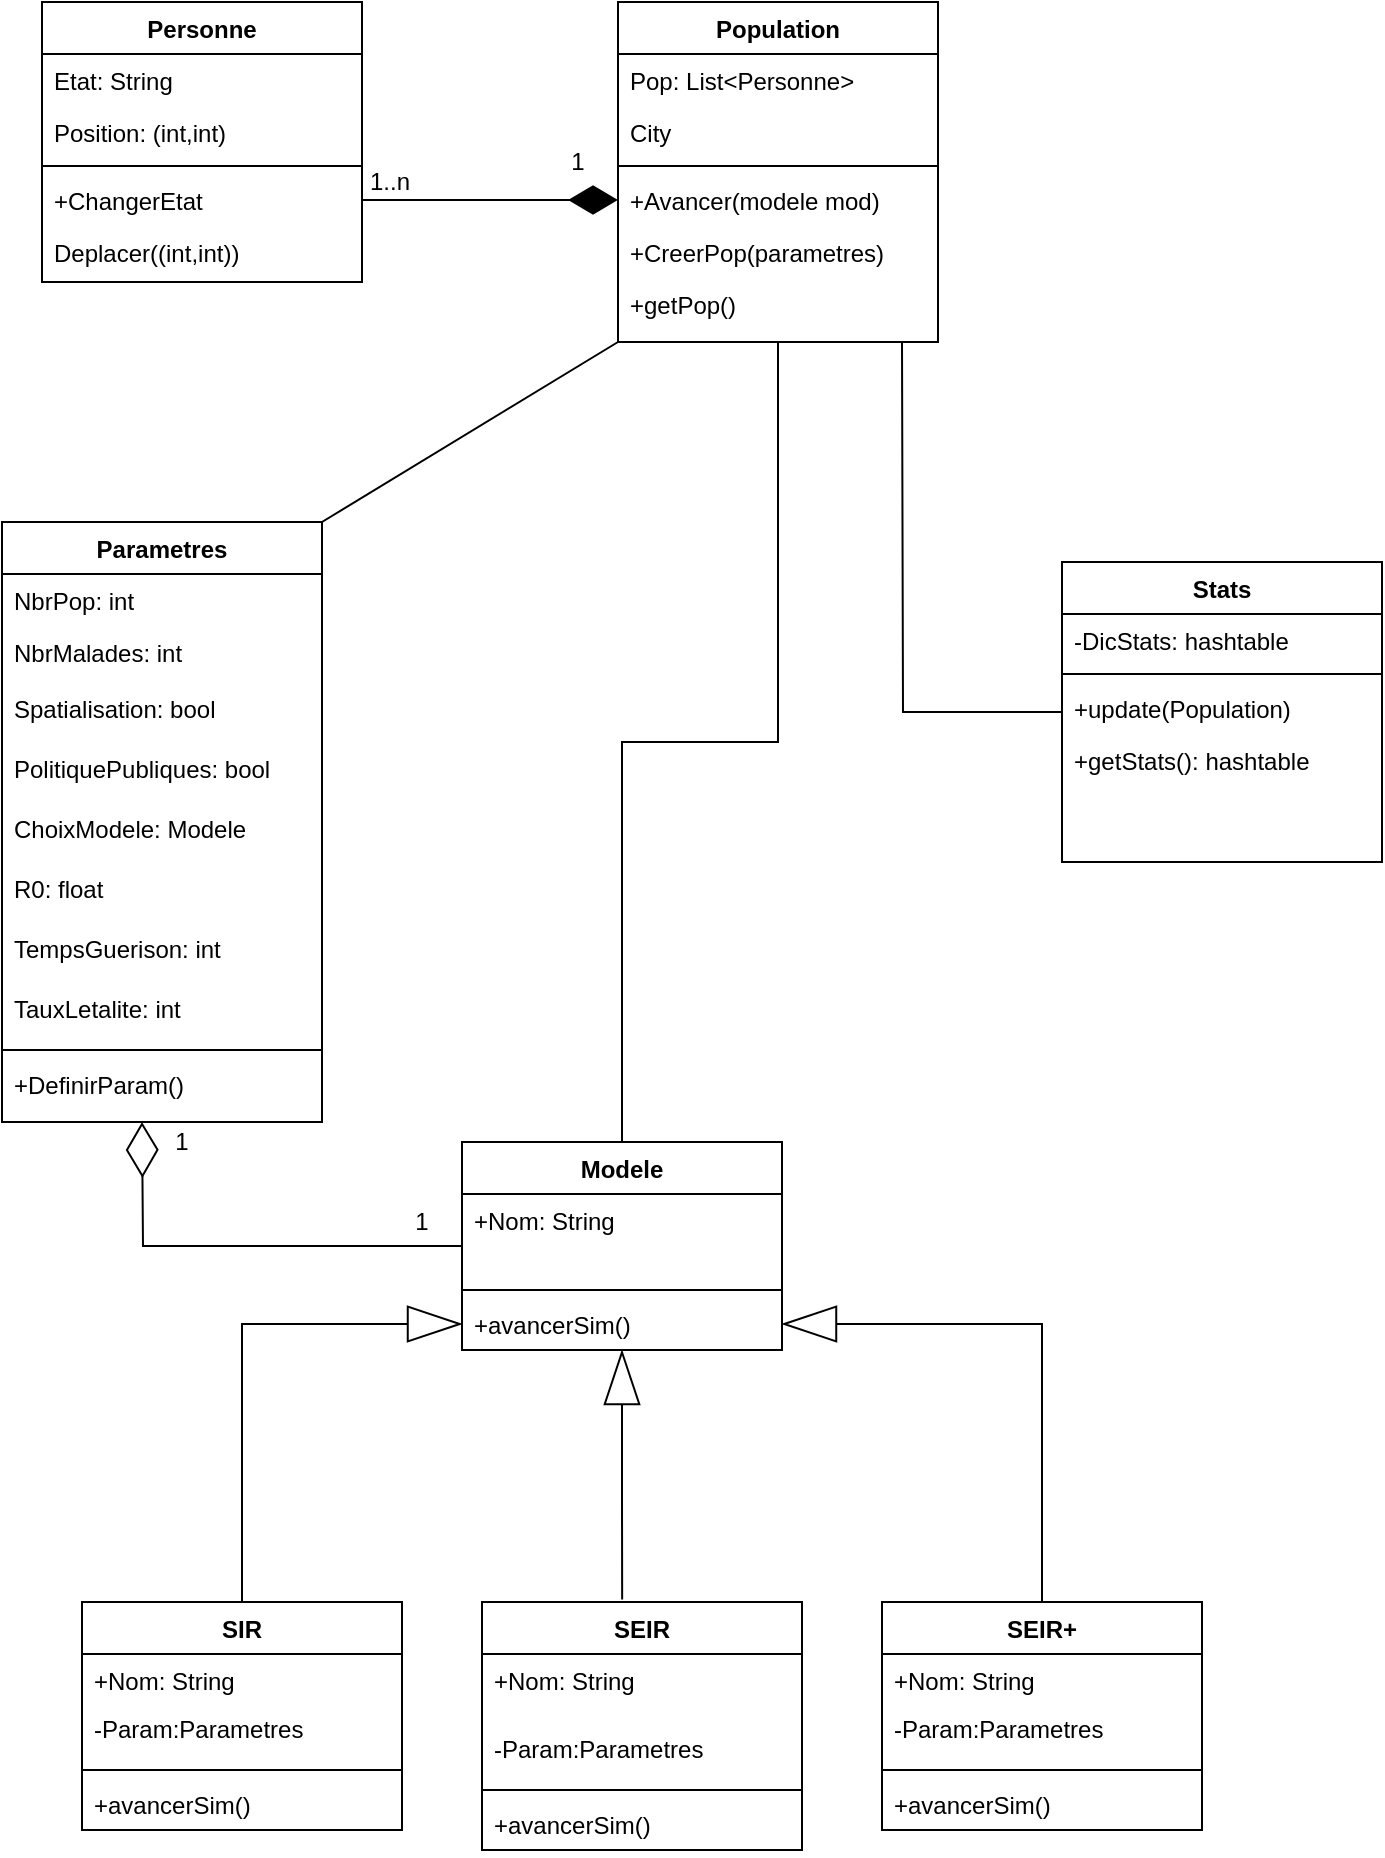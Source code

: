 <mxfile version="14.0.1" type="github">
  <diagram id="C5RBs43oDa-KdzZeNtuy" name="Page-1">
    <mxGraphModel dx="1422" dy="776" grid="1" gridSize="10" guides="1" tooltips="1" connect="1" arrows="1" fold="1" page="1" pageScale="1" pageWidth="827" pageHeight="1169" math="0" shadow="0">
      <root>
        <mxCell id="WIyWlLk6GJQsqaUBKTNV-0" />
        <mxCell id="WIyWlLk6GJQsqaUBKTNV-1" parent="WIyWlLk6GJQsqaUBKTNV-0" />
        <mxCell id="zkfFHV4jXpPFQw0GAbJ--0" value="Personne" style="swimlane;fontStyle=1;align=center;verticalAlign=top;childLayout=stackLayout;horizontal=1;startSize=26;horizontalStack=0;resizeParent=1;resizeLast=0;collapsible=1;marginBottom=0;rounded=0;shadow=0;strokeWidth=1;" parent="WIyWlLk6GJQsqaUBKTNV-1" vertex="1">
          <mxGeometry x="220" y="120" width="160" height="140" as="geometry">
            <mxRectangle x="230" y="140" width="160" height="26" as="alternateBounds" />
          </mxGeometry>
        </mxCell>
        <mxCell id="zkfFHV4jXpPFQw0GAbJ--1" value="Etat: String" style="text;align=left;verticalAlign=top;spacingLeft=4;spacingRight=4;overflow=hidden;rotatable=0;points=[[0,0.5],[1,0.5]];portConstraint=eastwest;" parent="zkfFHV4jXpPFQw0GAbJ--0" vertex="1">
          <mxGeometry y="26" width="160" height="26" as="geometry" />
        </mxCell>
        <mxCell id="zkfFHV4jXpPFQw0GAbJ--2" value="Position: (int,int)" style="text;align=left;verticalAlign=top;spacingLeft=4;spacingRight=4;overflow=hidden;rotatable=0;points=[[0,0.5],[1,0.5]];portConstraint=eastwest;rounded=0;shadow=0;html=0;" parent="zkfFHV4jXpPFQw0GAbJ--0" vertex="1">
          <mxGeometry y="52" width="160" height="26" as="geometry" />
        </mxCell>
        <mxCell id="zkfFHV4jXpPFQw0GAbJ--4" value="" style="line;html=1;strokeWidth=1;align=left;verticalAlign=middle;spacingTop=-1;spacingLeft=3;spacingRight=3;rotatable=0;labelPosition=right;points=[];portConstraint=eastwest;" parent="zkfFHV4jXpPFQw0GAbJ--0" vertex="1">
          <mxGeometry y="78" width="160" height="8" as="geometry" />
        </mxCell>
        <mxCell id="zkfFHV4jXpPFQw0GAbJ--5" value="+ChangerEtat" style="text;align=left;verticalAlign=top;spacingLeft=4;spacingRight=4;overflow=hidden;rotatable=0;points=[[0,0.5],[1,0.5]];portConstraint=eastwest;" parent="zkfFHV4jXpPFQw0GAbJ--0" vertex="1">
          <mxGeometry y="86" width="160" height="26" as="geometry" />
        </mxCell>
        <mxCell id="PH5A_rauXgW3jvpdYvBu-0" value="Deplacer((int,int))" style="text;align=left;verticalAlign=top;spacingLeft=4;spacingRight=4;overflow=hidden;rotatable=0;points=[[0,0.5],[1,0.5]];portConstraint=eastwest;" vertex="1" parent="zkfFHV4jXpPFQw0GAbJ--0">
          <mxGeometry y="112" width="160" height="26" as="geometry" />
        </mxCell>
        <mxCell id="zkfFHV4jXpPFQw0GAbJ--17" value="Population" style="swimlane;fontStyle=1;align=center;verticalAlign=top;childLayout=stackLayout;horizontal=1;startSize=26;horizontalStack=0;resizeParent=1;resizeLast=0;collapsible=1;marginBottom=0;rounded=0;shadow=0;strokeWidth=1;" parent="WIyWlLk6GJQsqaUBKTNV-1" vertex="1">
          <mxGeometry x="508" y="120" width="160" height="170" as="geometry">
            <mxRectangle x="550" y="140" width="160" height="26" as="alternateBounds" />
          </mxGeometry>
        </mxCell>
        <mxCell id="zkfFHV4jXpPFQw0GAbJ--18" value="Pop: List&lt;Personne&gt;" style="text;align=left;verticalAlign=top;spacingLeft=4;spacingRight=4;overflow=hidden;rotatable=0;points=[[0,0.5],[1,0.5]];portConstraint=eastwest;" parent="zkfFHV4jXpPFQw0GAbJ--17" vertex="1">
          <mxGeometry y="26" width="160" height="26" as="geometry" />
        </mxCell>
        <mxCell id="zkfFHV4jXpPFQw0GAbJ--19" value="City" style="text;align=left;verticalAlign=top;spacingLeft=4;spacingRight=4;overflow=hidden;rotatable=0;points=[[0,0.5],[1,0.5]];portConstraint=eastwest;rounded=0;shadow=0;html=0;" parent="zkfFHV4jXpPFQw0GAbJ--17" vertex="1">
          <mxGeometry y="52" width="160" height="26" as="geometry" />
        </mxCell>
        <mxCell id="zkfFHV4jXpPFQw0GAbJ--23" value="" style="line;html=1;strokeWidth=1;align=left;verticalAlign=middle;spacingTop=-1;spacingLeft=3;spacingRight=3;rotatable=0;labelPosition=right;points=[];portConstraint=eastwest;" parent="zkfFHV4jXpPFQw0GAbJ--17" vertex="1">
          <mxGeometry y="78" width="160" height="8" as="geometry" />
        </mxCell>
        <mxCell id="zkfFHV4jXpPFQw0GAbJ--24" value="+Avancer(modele mod)" style="text;align=left;verticalAlign=top;spacingLeft=4;spacingRight=4;overflow=hidden;rotatable=0;points=[[0,0.5],[1,0.5]];portConstraint=eastwest;" parent="zkfFHV4jXpPFQw0GAbJ--17" vertex="1">
          <mxGeometry y="86" width="160" height="26" as="geometry" />
        </mxCell>
        <mxCell id="zkfFHV4jXpPFQw0GAbJ--25" value="+CreerPop(parametres)" style="text;align=left;verticalAlign=top;spacingLeft=4;spacingRight=4;overflow=hidden;rotatable=0;points=[[0,0.5],[1,0.5]];portConstraint=eastwest;" parent="zkfFHV4jXpPFQw0GAbJ--17" vertex="1">
          <mxGeometry y="112" width="160" height="26" as="geometry" />
        </mxCell>
        <mxCell id="PH5A_rauXgW3jvpdYvBu-42" value="+getPop()" style="text;align=left;verticalAlign=top;spacingLeft=4;spacingRight=4;overflow=hidden;rotatable=0;points=[[0,0.5],[1,0.5]];portConstraint=eastwest;" vertex="1" parent="zkfFHV4jXpPFQw0GAbJ--17">
          <mxGeometry y="138" width="160" height="26" as="geometry" />
        </mxCell>
        <mxCell id="PH5A_rauXgW3jvpdYvBu-2" value="Parametres" style="swimlane;fontStyle=1;align=center;verticalAlign=top;childLayout=stackLayout;horizontal=1;startSize=26;horizontalStack=0;resizeParent=1;resizeLast=0;collapsible=1;marginBottom=0;rounded=0;shadow=0;strokeWidth=1;" vertex="1" parent="WIyWlLk6GJQsqaUBKTNV-1">
          <mxGeometry x="200" y="380" width="160" height="300" as="geometry">
            <mxRectangle x="230" y="140" width="160" height="26" as="alternateBounds" />
          </mxGeometry>
        </mxCell>
        <mxCell id="PH5A_rauXgW3jvpdYvBu-3" value="NbrPop: int" style="text;align=left;verticalAlign=top;spacingLeft=4;spacingRight=4;overflow=hidden;rotatable=0;points=[[0,0.5],[1,0.5]];portConstraint=eastwest;" vertex="1" parent="PH5A_rauXgW3jvpdYvBu-2">
          <mxGeometry y="26" width="160" height="26" as="geometry" />
        </mxCell>
        <mxCell id="PH5A_rauXgW3jvpdYvBu-8" value="NbrMalades: int" style="text;align=left;verticalAlign=top;spacingLeft=4;spacingRight=4;overflow=hidden;rotatable=0;points=[[0,0.5],[1,0.5]];portConstraint=eastwest;rounded=0;shadow=0;html=0;" vertex="1" parent="PH5A_rauXgW3jvpdYvBu-2">
          <mxGeometry y="52" width="160" height="28" as="geometry" />
        </mxCell>
        <mxCell id="PH5A_rauXgW3jvpdYvBu-9" value="Spatialisation: bool&#xa;" style="text;align=left;verticalAlign=top;spacingLeft=4;spacingRight=4;overflow=hidden;rotatable=0;points=[[0,0.5],[1,0.5]];portConstraint=eastwest;rounded=0;shadow=0;html=0;" vertex="1" parent="PH5A_rauXgW3jvpdYvBu-2">
          <mxGeometry y="80" width="160" height="30" as="geometry" />
        </mxCell>
        <mxCell id="PH5A_rauXgW3jvpdYvBu-10" value="PolitiquePubliques: bool" style="text;align=left;verticalAlign=top;spacingLeft=4;spacingRight=4;overflow=hidden;rotatable=0;points=[[0,0.5],[1,0.5]];portConstraint=eastwest;rounded=0;shadow=0;html=0;" vertex="1" parent="PH5A_rauXgW3jvpdYvBu-2">
          <mxGeometry y="110" width="160" height="30" as="geometry" />
        </mxCell>
        <mxCell id="PH5A_rauXgW3jvpdYvBu-11" value="ChoixModele: Modele" style="text;align=left;verticalAlign=top;spacingLeft=4;spacingRight=4;overflow=hidden;rotatable=0;points=[[0,0.5],[1,0.5]];portConstraint=eastwest;rounded=0;shadow=0;html=0;" vertex="1" parent="PH5A_rauXgW3jvpdYvBu-2">
          <mxGeometry y="140" width="160" height="30" as="geometry" />
        </mxCell>
        <mxCell id="PH5A_rauXgW3jvpdYvBu-12" value="R0: float" style="text;align=left;verticalAlign=top;spacingLeft=4;spacingRight=4;overflow=hidden;rotatable=0;points=[[0,0.5],[1,0.5]];portConstraint=eastwest;rounded=0;shadow=0;html=0;" vertex="1" parent="PH5A_rauXgW3jvpdYvBu-2">
          <mxGeometry y="170" width="160" height="30" as="geometry" />
        </mxCell>
        <mxCell id="PH5A_rauXgW3jvpdYvBu-21" value="TempsGuerison: int" style="text;align=left;verticalAlign=top;spacingLeft=4;spacingRight=4;overflow=hidden;rotatable=0;points=[[0,0.5],[1,0.5]];portConstraint=eastwest;rounded=0;shadow=0;html=0;" vertex="1" parent="PH5A_rauXgW3jvpdYvBu-2">
          <mxGeometry y="200" width="160" height="30" as="geometry" />
        </mxCell>
        <mxCell id="PH5A_rauXgW3jvpdYvBu-4" value="TauxLetalite: int" style="text;align=left;verticalAlign=top;spacingLeft=4;spacingRight=4;overflow=hidden;rotatable=0;points=[[0,0.5],[1,0.5]];portConstraint=eastwest;rounded=0;shadow=0;html=0;" vertex="1" parent="PH5A_rauXgW3jvpdYvBu-2">
          <mxGeometry y="230" width="160" height="30" as="geometry" />
        </mxCell>
        <mxCell id="PH5A_rauXgW3jvpdYvBu-5" value="" style="line;html=1;strokeWidth=1;align=left;verticalAlign=middle;spacingTop=-1;spacingLeft=3;spacingRight=3;rotatable=0;labelPosition=right;points=[];portConstraint=eastwest;" vertex="1" parent="PH5A_rauXgW3jvpdYvBu-2">
          <mxGeometry y="260" width="160" height="8" as="geometry" />
        </mxCell>
        <mxCell id="PH5A_rauXgW3jvpdYvBu-6" value="+DefinirParam()" style="text;align=left;verticalAlign=top;spacingLeft=4;spacingRight=4;overflow=hidden;rotatable=0;points=[[0,0.5],[1,0.5]];portConstraint=eastwest;" vertex="1" parent="PH5A_rauXgW3jvpdYvBu-2">
          <mxGeometry y="268" width="160" height="26" as="geometry" />
        </mxCell>
        <mxCell id="PH5A_rauXgW3jvpdYvBu-14" value="" style="endArrow=none;html=1;entryX=0;entryY=1;entryDx=0;entryDy=0;exitX=1;exitY=0;exitDx=0;exitDy=0;" edge="1" parent="WIyWlLk6GJQsqaUBKTNV-1" source="PH5A_rauXgW3jvpdYvBu-2" target="zkfFHV4jXpPFQw0GAbJ--17">
          <mxGeometry width="50" height="50" relative="1" as="geometry">
            <mxPoint x="290" y="440" as="sourcePoint" />
            <mxPoint x="340" y="390" as="targetPoint" />
          </mxGeometry>
        </mxCell>
        <mxCell id="PH5A_rauXgW3jvpdYvBu-43" style="edgeStyle=orthogonalEdgeStyle;rounded=0;orthogonalLoop=1;jettySize=auto;html=1;endArrow=none;endFill=0;" edge="1" parent="WIyWlLk6GJQsqaUBKTNV-1" source="PH5A_rauXgW3jvpdYvBu-15">
          <mxGeometry relative="1" as="geometry">
            <mxPoint x="650" y="290" as="targetPoint" />
          </mxGeometry>
        </mxCell>
        <mxCell id="PH5A_rauXgW3jvpdYvBu-15" value="Stats" style="swimlane;fontStyle=1;align=center;verticalAlign=top;childLayout=stackLayout;horizontal=1;startSize=26;horizontalStack=0;resizeParent=1;resizeLast=0;collapsible=1;marginBottom=0;rounded=0;shadow=0;strokeWidth=1;" vertex="1" parent="WIyWlLk6GJQsqaUBKTNV-1">
          <mxGeometry x="730" y="400" width="160" height="150" as="geometry">
            <mxRectangle x="550" y="140" width="160" height="26" as="alternateBounds" />
          </mxGeometry>
        </mxCell>
        <mxCell id="PH5A_rauXgW3jvpdYvBu-16" value="-DicStats: hashtable" style="text;align=left;verticalAlign=top;spacingLeft=4;spacingRight=4;overflow=hidden;rotatable=0;points=[[0,0.5],[1,0.5]];portConstraint=eastwest;" vertex="1" parent="PH5A_rauXgW3jvpdYvBu-15">
          <mxGeometry y="26" width="160" height="26" as="geometry" />
        </mxCell>
        <mxCell id="PH5A_rauXgW3jvpdYvBu-18" value="" style="line;html=1;strokeWidth=1;align=left;verticalAlign=middle;spacingTop=-1;spacingLeft=3;spacingRight=3;rotatable=0;labelPosition=right;points=[];portConstraint=eastwest;" vertex="1" parent="PH5A_rauXgW3jvpdYvBu-15">
          <mxGeometry y="52" width="160" height="8" as="geometry" />
        </mxCell>
        <mxCell id="PH5A_rauXgW3jvpdYvBu-19" value="+update(Population)" style="text;align=left;verticalAlign=top;spacingLeft=4;spacingRight=4;overflow=hidden;rotatable=0;points=[[0,0.5],[1,0.5]];portConstraint=eastwest;" vertex="1" parent="PH5A_rauXgW3jvpdYvBu-15">
          <mxGeometry y="60" width="160" height="26" as="geometry" />
        </mxCell>
        <mxCell id="PH5A_rauXgW3jvpdYvBu-48" value="+getStats(): hashtable" style="text;align=left;verticalAlign=top;spacingLeft=4;spacingRight=4;overflow=hidden;rotatable=0;points=[[0,0.5],[1,0.5]];portConstraint=eastwest;" vertex="1" parent="PH5A_rauXgW3jvpdYvBu-15">
          <mxGeometry y="86" width="160" height="26" as="geometry" />
        </mxCell>
        <mxCell id="PH5A_rauXgW3jvpdYvBu-44" style="edgeStyle=orthogonalEdgeStyle;rounded=0;orthogonalLoop=1;jettySize=auto;html=1;endArrow=diamondThin;endFill=0;strokeWidth=1;startSize=6;endSize=25;" edge="1" parent="WIyWlLk6GJQsqaUBKTNV-1" source="PH5A_rauXgW3jvpdYvBu-22">
          <mxGeometry relative="1" as="geometry">
            <mxPoint x="270" y="680" as="targetPoint" />
          </mxGeometry>
        </mxCell>
        <mxCell id="PH5A_rauXgW3jvpdYvBu-45" style="edgeStyle=orthogonalEdgeStyle;rounded=0;orthogonalLoop=1;jettySize=auto;html=1;entryX=0.5;entryY=1;entryDx=0;entryDy=0;endArrow=none;endFill=0;" edge="1" parent="WIyWlLk6GJQsqaUBKTNV-1" source="PH5A_rauXgW3jvpdYvBu-22" target="zkfFHV4jXpPFQw0GAbJ--17">
          <mxGeometry relative="1" as="geometry" />
        </mxCell>
        <mxCell id="PH5A_rauXgW3jvpdYvBu-58" style="edgeStyle=orthogonalEdgeStyle;rounded=0;orthogonalLoop=1;jettySize=auto;html=1;entryX=0.438;entryY=-0.01;entryDx=0;entryDy=0;entryPerimeter=0;startArrow=blockThin;startFill=0;startSize=25;endArrow=none;endFill=0;endSize=25;strokeWidth=1;" edge="1" parent="WIyWlLk6GJQsqaUBKTNV-1" source="PH5A_rauXgW3jvpdYvBu-22" target="PH5A_rauXgW3jvpdYvBu-31">
          <mxGeometry relative="1" as="geometry" />
        </mxCell>
        <mxCell id="PH5A_rauXgW3jvpdYvBu-22" value="Modele" style="swimlane;fontStyle=1;align=center;verticalAlign=top;childLayout=stackLayout;horizontal=1;startSize=26;horizontalStack=0;resizeParent=1;resizeParentMax=0;resizeLast=0;collapsible=1;marginBottom=0;" vertex="1" parent="WIyWlLk6GJQsqaUBKTNV-1">
          <mxGeometry x="430" y="690" width="160" height="104" as="geometry" />
        </mxCell>
        <mxCell id="PH5A_rauXgW3jvpdYvBu-23" value="+Nom: String" style="text;strokeColor=none;fillColor=none;align=left;verticalAlign=top;spacingLeft=4;spacingRight=4;overflow=hidden;rotatable=0;points=[[0,0.5],[1,0.5]];portConstraint=eastwest;" vertex="1" parent="PH5A_rauXgW3jvpdYvBu-22">
          <mxGeometry y="26" width="160" height="44" as="geometry" />
        </mxCell>
        <mxCell id="PH5A_rauXgW3jvpdYvBu-24" value="" style="line;strokeWidth=1;fillColor=none;align=left;verticalAlign=middle;spacingTop=-1;spacingLeft=3;spacingRight=3;rotatable=0;labelPosition=right;points=[];portConstraint=eastwest;" vertex="1" parent="PH5A_rauXgW3jvpdYvBu-22">
          <mxGeometry y="70" width="160" height="8" as="geometry" />
        </mxCell>
        <mxCell id="PH5A_rauXgW3jvpdYvBu-25" value="+avancerSim()" style="text;strokeColor=none;fillColor=none;align=left;verticalAlign=top;spacingLeft=4;spacingRight=4;overflow=hidden;rotatable=0;points=[[0,0.5],[1,0.5]];portConstraint=eastwest;" vertex="1" parent="PH5A_rauXgW3jvpdYvBu-22">
          <mxGeometry y="78" width="160" height="26" as="geometry" />
        </mxCell>
        <mxCell id="PH5A_rauXgW3jvpdYvBu-27" value="SIR" style="swimlane;fontStyle=1;align=center;verticalAlign=top;childLayout=stackLayout;horizontal=1;startSize=26;horizontalStack=0;resizeParent=1;resizeParentMax=0;resizeLast=0;collapsible=1;marginBottom=0;" vertex="1" parent="WIyWlLk6GJQsqaUBKTNV-1">
          <mxGeometry x="240" y="920" width="160" height="114" as="geometry" />
        </mxCell>
        <mxCell id="PH5A_rauXgW3jvpdYvBu-28" value="+Nom: String" style="text;strokeColor=none;fillColor=none;align=left;verticalAlign=top;spacingLeft=4;spacingRight=4;overflow=hidden;rotatable=0;points=[[0,0.5],[1,0.5]];portConstraint=eastwest;" vertex="1" parent="PH5A_rauXgW3jvpdYvBu-27">
          <mxGeometry y="26" width="160" height="24" as="geometry" />
        </mxCell>
        <mxCell id="PH5A_rauXgW3jvpdYvBu-46" value="-Param:Parametres" style="text;strokeColor=none;fillColor=none;align=left;verticalAlign=top;spacingLeft=4;spacingRight=4;overflow=hidden;rotatable=0;points=[[0,0.5],[1,0.5]];portConstraint=eastwest;" vertex="1" parent="PH5A_rauXgW3jvpdYvBu-27">
          <mxGeometry y="50" width="160" height="30" as="geometry" />
        </mxCell>
        <mxCell id="PH5A_rauXgW3jvpdYvBu-29" value="" style="line;strokeWidth=1;fillColor=none;align=left;verticalAlign=middle;spacingTop=-1;spacingLeft=3;spacingRight=3;rotatable=0;labelPosition=right;points=[];portConstraint=eastwest;" vertex="1" parent="PH5A_rauXgW3jvpdYvBu-27">
          <mxGeometry y="80" width="160" height="8" as="geometry" />
        </mxCell>
        <mxCell id="PH5A_rauXgW3jvpdYvBu-30" value="+avancerSim()" style="text;strokeColor=none;fillColor=none;align=left;verticalAlign=top;spacingLeft=4;spacingRight=4;overflow=hidden;rotatable=0;points=[[0,0.5],[1,0.5]];portConstraint=eastwest;" vertex="1" parent="PH5A_rauXgW3jvpdYvBu-27">
          <mxGeometry y="88" width="160" height="26" as="geometry" />
        </mxCell>
        <mxCell id="PH5A_rauXgW3jvpdYvBu-31" value="SEIR" style="swimlane;fontStyle=1;align=center;verticalAlign=top;childLayout=stackLayout;horizontal=1;startSize=26;horizontalStack=0;resizeParent=1;resizeParentMax=0;resizeLast=0;collapsible=1;marginBottom=0;" vertex="1" parent="WIyWlLk6GJQsqaUBKTNV-1">
          <mxGeometry x="440" y="920" width="160" height="124" as="geometry" />
        </mxCell>
        <mxCell id="PH5A_rauXgW3jvpdYvBu-32" value="+Nom: String" style="text;strokeColor=none;fillColor=none;align=left;verticalAlign=top;spacingLeft=4;spacingRight=4;overflow=hidden;rotatable=0;points=[[0,0.5],[1,0.5]];portConstraint=eastwest;" vertex="1" parent="PH5A_rauXgW3jvpdYvBu-31">
          <mxGeometry y="26" width="160" height="34" as="geometry" />
        </mxCell>
        <mxCell id="PH5A_rauXgW3jvpdYvBu-59" value="-Param:Parametres" style="text;strokeColor=none;fillColor=none;align=left;verticalAlign=top;spacingLeft=4;spacingRight=4;overflow=hidden;rotatable=0;points=[[0,0.5],[1,0.5]];portConstraint=eastwest;" vertex="1" parent="PH5A_rauXgW3jvpdYvBu-31">
          <mxGeometry y="60" width="160" height="30" as="geometry" />
        </mxCell>
        <mxCell id="PH5A_rauXgW3jvpdYvBu-33" value="" style="line;strokeWidth=1;fillColor=none;align=left;verticalAlign=middle;spacingTop=-1;spacingLeft=3;spacingRight=3;rotatable=0;labelPosition=right;points=[];portConstraint=eastwest;" vertex="1" parent="PH5A_rauXgW3jvpdYvBu-31">
          <mxGeometry y="90" width="160" height="8" as="geometry" />
        </mxCell>
        <mxCell id="PH5A_rauXgW3jvpdYvBu-34" value="+avancerSim()" style="text;strokeColor=none;fillColor=none;align=left;verticalAlign=top;spacingLeft=4;spacingRight=4;overflow=hidden;rotatable=0;points=[[0,0.5],[1,0.5]];portConstraint=eastwest;" vertex="1" parent="PH5A_rauXgW3jvpdYvBu-31">
          <mxGeometry y="98" width="160" height="26" as="geometry" />
        </mxCell>
        <mxCell id="PH5A_rauXgW3jvpdYvBu-35" value="SEIR+" style="swimlane;fontStyle=1;align=center;verticalAlign=top;childLayout=stackLayout;horizontal=1;startSize=26;horizontalStack=0;resizeParent=1;resizeParentMax=0;resizeLast=0;collapsible=1;marginBottom=0;" vertex="1" parent="WIyWlLk6GJQsqaUBKTNV-1">
          <mxGeometry x="640" y="920" width="160" height="114" as="geometry" />
        </mxCell>
        <mxCell id="PH5A_rauXgW3jvpdYvBu-36" value="+Nom: String" style="text;strokeColor=none;fillColor=none;align=left;verticalAlign=top;spacingLeft=4;spacingRight=4;overflow=hidden;rotatable=0;points=[[0,0.5],[1,0.5]];portConstraint=eastwest;" vertex="1" parent="PH5A_rauXgW3jvpdYvBu-35">
          <mxGeometry y="26" width="160" height="24" as="geometry" />
        </mxCell>
        <mxCell id="PH5A_rauXgW3jvpdYvBu-60" value="-Param:Parametres" style="text;strokeColor=none;fillColor=none;align=left;verticalAlign=top;spacingLeft=4;spacingRight=4;overflow=hidden;rotatable=0;points=[[0,0.5],[1,0.5]];portConstraint=eastwest;" vertex="1" parent="PH5A_rauXgW3jvpdYvBu-35">
          <mxGeometry y="50" width="160" height="30" as="geometry" />
        </mxCell>
        <mxCell id="PH5A_rauXgW3jvpdYvBu-37" value="" style="line;strokeWidth=1;fillColor=none;align=left;verticalAlign=middle;spacingTop=-1;spacingLeft=3;spacingRight=3;rotatable=0;labelPosition=right;points=[];portConstraint=eastwest;" vertex="1" parent="PH5A_rauXgW3jvpdYvBu-35">
          <mxGeometry y="80" width="160" height="8" as="geometry" />
        </mxCell>
        <mxCell id="PH5A_rauXgW3jvpdYvBu-38" value="+avancerSim()" style="text;strokeColor=none;fillColor=none;align=left;verticalAlign=top;spacingLeft=4;spacingRight=4;overflow=hidden;rotatable=0;points=[[0,0.5],[1,0.5]];portConstraint=eastwest;" vertex="1" parent="PH5A_rauXgW3jvpdYvBu-35">
          <mxGeometry y="88" width="160" height="26" as="geometry" />
        </mxCell>
        <mxCell id="PH5A_rauXgW3jvpdYvBu-47" style="edgeStyle=orthogonalEdgeStyle;rounded=0;orthogonalLoop=1;jettySize=auto;html=1;entryX=0;entryY=0.5;entryDx=0;entryDy=0;startSize=6;endArrow=diamondThin;endFill=1;endSize=22;strokeWidth=1;" edge="1" parent="WIyWlLk6GJQsqaUBKTNV-1" source="zkfFHV4jXpPFQw0GAbJ--5" target="zkfFHV4jXpPFQw0GAbJ--24">
          <mxGeometry relative="1" as="geometry" />
        </mxCell>
        <mxCell id="PH5A_rauXgW3jvpdYvBu-50" value="1..n" style="text;html=1;strokeColor=none;fillColor=none;align=center;verticalAlign=middle;whiteSpace=wrap;rounded=0;" vertex="1" parent="WIyWlLk6GJQsqaUBKTNV-1">
          <mxGeometry x="374" y="200" width="40" height="20" as="geometry" />
        </mxCell>
        <mxCell id="PH5A_rauXgW3jvpdYvBu-51" value="1" style="text;html=1;strokeColor=none;fillColor=none;align=center;verticalAlign=middle;whiteSpace=wrap;rounded=0;" vertex="1" parent="WIyWlLk6GJQsqaUBKTNV-1">
          <mxGeometry x="468" y="190" width="40" height="20" as="geometry" />
        </mxCell>
        <mxCell id="PH5A_rauXgW3jvpdYvBu-56" style="edgeStyle=orthogonalEdgeStyle;rounded=0;orthogonalLoop=1;jettySize=auto;html=1;entryX=0.5;entryY=0;entryDx=0;entryDy=0;startSize=25;endArrow=none;endFill=0;endSize=25;strokeWidth=1;startArrow=blockThin;startFill=0;" edge="1" parent="WIyWlLk6GJQsqaUBKTNV-1" source="PH5A_rauXgW3jvpdYvBu-25" target="PH5A_rauXgW3jvpdYvBu-27">
          <mxGeometry relative="1" as="geometry" />
        </mxCell>
        <mxCell id="PH5A_rauXgW3jvpdYvBu-57" style="edgeStyle=orthogonalEdgeStyle;rounded=0;orthogonalLoop=1;jettySize=auto;html=1;entryX=0.5;entryY=0;entryDx=0;entryDy=0;startArrow=blockThin;startFill=0;startSize=25;endArrow=none;endFill=0;endSize=25;strokeWidth=1;" edge="1" parent="WIyWlLk6GJQsqaUBKTNV-1" source="PH5A_rauXgW3jvpdYvBu-25" target="PH5A_rauXgW3jvpdYvBu-35">
          <mxGeometry relative="1" as="geometry" />
        </mxCell>
        <mxCell id="PH5A_rauXgW3jvpdYvBu-61" value="1" style="text;html=1;strokeColor=none;fillColor=none;align=center;verticalAlign=middle;whiteSpace=wrap;rounded=0;" vertex="1" parent="WIyWlLk6GJQsqaUBKTNV-1">
          <mxGeometry x="270" y="680" width="40" height="20" as="geometry" />
        </mxCell>
        <mxCell id="PH5A_rauXgW3jvpdYvBu-62" value="1" style="text;html=1;strokeColor=none;fillColor=none;align=center;verticalAlign=middle;whiteSpace=wrap;rounded=0;" vertex="1" parent="WIyWlLk6GJQsqaUBKTNV-1">
          <mxGeometry x="390" y="720" width="40" height="20" as="geometry" />
        </mxCell>
      </root>
    </mxGraphModel>
  </diagram>
</mxfile>
